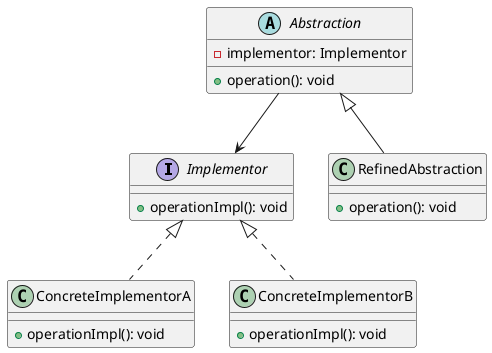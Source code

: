 @startuml
interface Implementor {
    + operationImpl(): void
}

class ConcreteImplementorA implements Implementor {
    + operationImpl(): void
}

class ConcreteImplementorB implements Implementor {
    + operationImpl(): void
}

abstract class Abstraction {
    - implementor: Implementor
    + operation(): void
}

class RefinedAbstraction extends Abstraction {
    + operation(): void
}
Abstraction --> Implementor

@enduml
